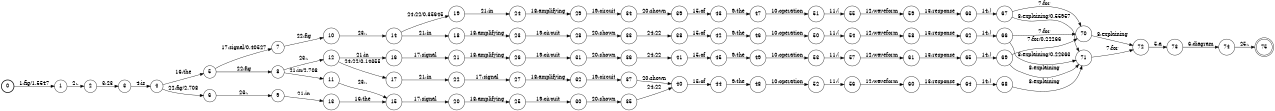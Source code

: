digraph FST {
rankdir = LR;
size = "8.5,11";
label = "";
center = 1;
orientation = Portrait;
ranksep = "0.4";
nodesep = "0.25";
0 [label = "0", shape = circle, style = bold, fontsize = 14]
	0 -> 1 [label = "1:fig/1.5547", fontsize = 14];
1 [label = "1", shape = circle, style = solid, fontsize = 14]
	1 -> 2 [label = "2:.", fontsize = 14];
2 [label = "2", shape = circle, style = solid, fontsize = 14]
	2 -> 3 [label = "3:23", fontsize = 14];
3 [label = "3", shape = circle, style = solid, fontsize = 14]
	3 -> 4 [label = "4:is", fontsize = 14];
4 [label = "4", shape = circle, style = solid, fontsize = 14]
	4 -> 6 [label = "22:fig/2.708", fontsize = 14];
	4 -> 5 [label = "16:the", fontsize = 14];
5 [label = "5", shape = circle, style = solid, fontsize = 14]
	5 -> 8 [label = "22:fig", fontsize = 14];
	5 -> 7 [label = "17:signal/0.40527", fontsize = 14];
6 [label = "6", shape = circle, style = solid, fontsize = 14]
	6 -> 9 [label = "23:.", fontsize = 14];
7 [label = "7", shape = circle, style = solid, fontsize = 14]
	7 -> 10 [label = "22:fig", fontsize = 14];
8 [label = "8", shape = circle, style = solid, fontsize = 14]
	8 -> 12 [label = "23:.", fontsize = 14];
	8 -> 11 [label = "21:in/2.708", fontsize = 14];
9 [label = "9", shape = circle, style = solid, fontsize = 14]
	9 -> 13 [label = "21:in", fontsize = 14];
10 [label = "10", shape = circle, style = solid, fontsize = 14]
	10 -> 14 [label = "23:.", fontsize = 14];
11 [label = "11", shape = circle, style = solid, fontsize = 14]
	11 -> 15 [label = "23:.", fontsize = 14];
12 [label = "12", shape = circle, style = solid, fontsize = 14]
	12 -> 16 [label = "21:in", fontsize = 14];
	12 -> 17 [label = "24:22/0.14355", fontsize = 14];
13 [label = "13", shape = circle, style = solid, fontsize = 14]
	13 -> 15 [label = "16:the", fontsize = 14];
14 [label = "14", shape = circle, style = solid, fontsize = 14]
	14 -> 18 [label = "21:in", fontsize = 14];
	14 -> 19 [label = "24:22/0.35645", fontsize = 14];
15 [label = "15", shape = circle, style = solid, fontsize = 14]
	15 -> 20 [label = "17:signal", fontsize = 14];
16 [label = "16", shape = circle, style = solid, fontsize = 14]
	16 -> 21 [label = "17:signal", fontsize = 14];
17 [label = "17", shape = circle, style = solid, fontsize = 14]
	17 -> 22 [label = "21:in", fontsize = 14];
18 [label = "18", shape = circle, style = solid, fontsize = 14]
	18 -> 23 [label = "18:amplifying", fontsize = 14];
19 [label = "19", shape = circle, style = solid, fontsize = 14]
	19 -> 24 [label = "21:in", fontsize = 14];
20 [label = "20", shape = circle, style = solid, fontsize = 14]
	20 -> 25 [label = "18:amplifying", fontsize = 14];
21 [label = "21", shape = circle, style = solid, fontsize = 14]
	21 -> 26 [label = "18:amplifying", fontsize = 14];
22 [label = "22", shape = circle, style = solid, fontsize = 14]
	22 -> 27 [label = "17:signal", fontsize = 14];
23 [label = "23", shape = circle, style = solid, fontsize = 14]
	23 -> 28 [label = "19:circuit", fontsize = 14];
24 [label = "24", shape = circle, style = solid, fontsize = 14]
	24 -> 29 [label = "18:amplifying", fontsize = 14];
25 [label = "25", shape = circle, style = solid, fontsize = 14]
	25 -> 30 [label = "19:circuit", fontsize = 14];
26 [label = "26", shape = circle, style = solid, fontsize = 14]
	26 -> 31 [label = "19:circuit", fontsize = 14];
27 [label = "27", shape = circle, style = solid, fontsize = 14]
	27 -> 32 [label = "18:amplifying", fontsize = 14];
28 [label = "28", shape = circle, style = solid, fontsize = 14]
	28 -> 33 [label = "20:shown", fontsize = 14];
29 [label = "29", shape = circle, style = solid, fontsize = 14]
	29 -> 34 [label = "19:circuit", fontsize = 14];
30 [label = "30", shape = circle, style = solid, fontsize = 14]
	30 -> 35 [label = "20:shown", fontsize = 14];
31 [label = "31", shape = circle, style = solid, fontsize = 14]
	31 -> 36 [label = "20:shown", fontsize = 14];
32 [label = "32", shape = circle, style = solid, fontsize = 14]
	32 -> 37 [label = "19:circuit", fontsize = 14];
33 [label = "33", shape = circle, style = solid, fontsize = 14]
	33 -> 38 [label = "24:22", fontsize = 14];
34 [label = "34", shape = circle, style = solid, fontsize = 14]
	34 -> 39 [label = "20:shown", fontsize = 14];
35 [label = "35", shape = circle, style = solid, fontsize = 14]
	35 -> 40 [label = "24:22", fontsize = 14];
36 [label = "36", shape = circle, style = solid, fontsize = 14]
	36 -> 41 [label = "24:22", fontsize = 14];
37 [label = "37", shape = circle, style = solid, fontsize = 14]
	37 -> 40 [label = "20:shown", fontsize = 14];
38 [label = "38", shape = circle, style = solid, fontsize = 14]
	38 -> 42 [label = "15:of", fontsize = 14];
39 [label = "39", shape = circle, style = solid, fontsize = 14]
	39 -> 43 [label = "15:of", fontsize = 14];
40 [label = "40", shape = circle, style = solid, fontsize = 14]
	40 -> 44 [label = "15:of", fontsize = 14];
41 [label = "41", shape = circle, style = solid, fontsize = 14]
	41 -> 45 [label = "15:of", fontsize = 14];
42 [label = "42", shape = circle, style = solid, fontsize = 14]
	42 -> 46 [label = "9:the", fontsize = 14];
43 [label = "43", shape = circle, style = solid, fontsize = 14]
	43 -> 47 [label = "9:the", fontsize = 14];
44 [label = "44", shape = circle, style = solid, fontsize = 14]
	44 -> 48 [label = "9:the", fontsize = 14];
45 [label = "45", shape = circle, style = solid, fontsize = 14]
	45 -> 49 [label = "9:the", fontsize = 14];
46 [label = "46", shape = circle, style = solid, fontsize = 14]
	46 -> 50 [label = "10:operation", fontsize = 14];
47 [label = "47", shape = circle, style = solid, fontsize = 14]
	47 -> 51 [label = "10:operation", fontsize = 14];
48 [label = "48", shape = circle, style = solid, fontsize = 14]
	48 -> 52 [label = "10:operation", fontsize = 14];
49 [label = "49", shape = circle, style = solid, fontsize = 14]
	49 -> 53 [label = "10:operation", fontsize = 14];
50 [label = "50", shape = circle, style = solid, fontsize = 14]
	50 -> 54 [label = "11:(", fontsize = 14];
51 [label = "51", shape = circle, style = solid, fontsize = 14]
	51 -> 55 [label = "11:(", fontsize = 14];
52 [label = "52", shape = circle, style = solid, fontsize = 14]
	52 -> 56 [label = "11:(", fontsize = 14];
53 [label = "53", shape = circle, style = solid, fontsize = 14]
	53 -> 57 [label = "11:(", fontsize = 14];
54 [label = "54", shape = circle, style = solid, fontsize = 14]
	54 -> 58 [label = "12:waveform", fontsize = 14];
55 [label = "55", shape = circle, style = solid, fontsize = 14]
	55 -> 59 [label = "12:waveform", fontsize = 14];
56 [label = "56", shape = circle, style = solid, fontsize = 14]
	56 -> 60 [label = "12:waveform", fontsize = 14];
57 [label = "57", shape = circle, style = solid, fontsize = 14]
	57 -> 61 [label = "12:waveform", fontsize = 14];
58 [label = "58", shape = circle, style = solid, fontsize = 14]
	58 -> 62 [label = "13:response", fontsize = 14];
59 [label = "59", shape = circle, style = solid, fontsize = 14]
	59 -> 63 [label = "13:response", fontsize = 14];
60 [label = "60", shape = circle, style = solid, fontsize = 14]
	60 -> 64 [label = "13:response", fontsize = 14];
61 [label = "61", shape = circle, style = solid, fontsize = 14]
	61 -> 65 [label = "13:response", fontsize = 14];
62 [label = "62", shape = circle, style = solid, fontsize = 14]
	62 -> 66 [label = "14:)", fontsize = 14];
63 [label = "63", shape = circle, style = solid, fontsize = 14]
	63 -> 67 [label = "14:)", fontsize = 14];
64 [label = "64", shape = circle, style = solid, fontsize = 14]
	64 -> 68 [label = "14:)", fontsize = 14];
65 [label = "65", shape = circle, style = solid, fontsize = 14]
	65 -> 69 [label = "14:)", fontsize = 14];
66 [label = "66", shape = circle, style = solid, fontsize = 14]
	66 -> 70 [label = "7:for", fontsize = 14];
	66 -> 71 [label = "8:explaining/0.22363", fontsize = 14];
67 [label = "67", shape = circle, style = solid, fontsize = 14]
	67 -> 70 [label = "7:for", fontsize = 14];
	67 -> 71 [label = "8:explaining/0.55957", fontsize = 14];
68 [label = "68", shape = circle, style = solid, fontsize = 14]
	68 -> 71 [label = "8:explaining", fontsize = 14];
69 [label = "69", shape = circle, style = solid, fontsize = 14]
	69 -> 70 [label = "7:for/0.22266", fontsize = 14];
	69 -> 71 [label = "8:explaining", fontsize = 14];
70 [label = "70", shape = circle, style = solid, fontsize = 14]
	70 -> 72 [label = "8:explaining", fontsize = 14];
71 [label = "71", shape = circle, style = solid, fontsize = 14]
	71 -> 72 [label = "7:for", fontsize = 14];
72 [label = "72", shape = circle, style = solid, fontsize = 14]
	72 -> 73 [label = "5:a", fontsize = 14];
73 [label = "73", shape = circle, style = solid, fontsize = 14]
	73 -> 74 [label = "6:diagram", fontsize = 14];
74 [label = "74", shape = circle, style = solid, fontsize = 14]
	74 -> 75 [label = "25:.", fontsize = 14];
75 [label = "75", shape = doublecircle, style = solid, fontsize = 14]
}

